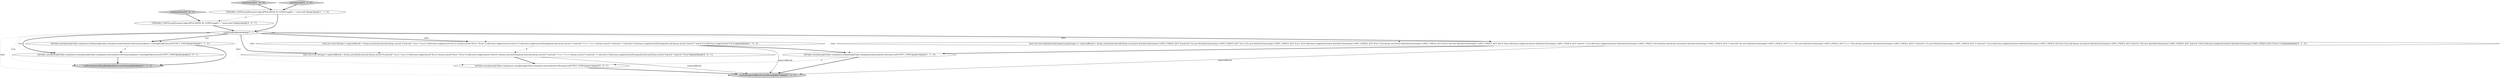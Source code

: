digraph {
6 [style = filled, label = "STREAMS_CONFIG.put(StreamsConfig.APPLICATION_ID_CONFIG,appID + \"-inner-left\")@@@3@@@['1', '1', '0']", fillcolor = white, shape = ellipse image = "AAA0AAABBB1BBB"];
0 [style = filled, label = "testOuterLeft['1', '0', '0']", fillcolor = lightgray, shape = diamond image = "AAA0AAABBB1BBB"];
10 [style = filled, label = "STREAMS_CONFIG.put(StreamsConfig.APPLICATION_ID_CONFIG,appID + \"-inner-outer\")@@@3@@@['0', '0', '1']", fillcolor = white, shape = ellipse image = "AAA0AAABBB3BBB"];
2 [style = filled, label = "leftTable.outerJoin(rightTable,valueJoiner).leftJoin(rightTable,valueJoiner,materialized).toStream().peek(new CountingPeek(true)).to(OUTPUT_TOPIC)@@@5@@@['1', '1', '0']", fillcolor = white, shape = ellipse image = "AAA0AAABBB1BBB"];
9 [style = filled, label = "testOuterLeft['0', '1', '0']", fillcolor = lightgray, shape = diamond image = "AAA0AAABBB2BBB"];
1 [style = filled, label = "runTest(expectedResult,storeName)@@@11@@@['1', '1', '1']", fillcolor = lightgray, shape = ellipse image = "AAA0AAABBB1BBB"];
13 [style = filled, label = "leftTable.outerJoin(rightTable,valueJoiner).outerJoin(rightTable,valueJoiner,materialized).toStream().to(OUTPUT_TOPIC)@@@10@@@['0', '0', '1']", fillcolor = white, shape = ellipse image = "AAA0AAABBB3BBB"];
4 [style = filled, label = "cacheEnabled@@@4@@@['1', '1', '1']", fillcolor = white, shape = diamond image = "AAA0AAABBB1BBB"];
7 [style = filled, label = "runTest(expectedFinalMultiJoinResult,storeName)@@@6@@@['1', '1', '1']", fillcolor = lightgray, shape = ellipse image = "AAA0AAABBB1BBB"];
3 [style = filled, label = "final List<List<String>> expectedResult = Arrays.asList(null,null,null,Arrays.asList(\"A-null-null\",\"A-a-a\",\"A-a-a\"),Collections.singletonList(\"B-a-a\"),Arrays.asList(\"B-b-b\",\"B-b-b\"),Collections.singletonList(\"null-b-b\"),Collections.singletonList((String)null),null,Arrays.asList(\"C-null-null\",\"C-c-c\",\"C-c-c\"),Arrays.asList(\"C-null-null\",\"C-null-null\"),Collections.singletonList((String)null),null,Arrays.asList(\"null-d-d\",\"null-d-d\"),Collections.singletonList(\"D-d-d\"))@@@9@@@['1', '0', '0']", fillcolor = white, shape = ellipse image = "AAA0AAABBB1BBB"];
5 [style = filled, label = "leftTable.outerJoin(rightTable,valueJoiner).leftJoin(rightTable,valueJoiner,materialized).toStream().to(OUTPUT_TOPIC)@@@10@@@['1', '1', '0']", fillcolor = white, shape = ellipse image = "AAA0AAABBB1BBB"];
11 [style = filled, label = "testOuterOuter['0', '0', '1']", fillcolor = lightgray, shape = diamond image = "AAA0AAABBB3BBB"];
14 [style = filled, label = "final List<List<String>> expectedResult = Arrays.asList(null,null,null,Arrays.asList(\"A-null-null\",\"A-a-a\",\"A-a-a\"),Collections.singletonList(\"B-a-a\"),Arrays.asList(\"B-b-b\",\"B-b-b\"),Collections.singletonList(\"null-b-b\"),Arrays.asList((String)null,null),null,Arrays.asList(\"C-null-null\",\"C-c-c\",\"C-c-c\"),Arrays.asList(\"C-null-null\",\"C-null-null\"),Collections.singletonList((String)null),null,null,Arrays.asList(\"null-d-d\",\"null-d-d\",\"D-d-d\"))@@@9@@@['0', '0', '1']", fillcolor = white, shape = ellipse image = "AAA0AAABBB3BBB"];
8 [style = filled, label = "final List<List<KeyValueTimestamp<Long,String>>> expectedResult = Arrays.asList(null,null,null,Arrays.asList(new KeyValueTimestamp<>(ANY_UNIQUE_KEY,\"A-null-null\",3L),new KeyValueTimestamp<>(ANY_UNIQUE_KEY,\"A-a-a\",4L),new KeyValueTimestamp<>(ANY_UNIQUE_KEY,\"A-a-a\",4L)),Collections.singletonList(new KeyValueTimestamp<>(ANY_UNIQUE_KEY,\"B-a-a\",5L)),Arrays.asList(new KeyValueTimestamp<>(ANY_UNIQUE_KEY,\"B-b-b\",6L),new KeyValueTimestamp<>(ANY_UNIQUE_KEY,\"B-b-b\",6L)),Collections.singletonList(new KeyValueTimestamp<>(ANY_UNIQUE_KEY,\"null-b-b\",7L)),Collections.singletonList(new KeyValueTimestamp<>(ANY_UNIQUE_KEY,null,8L)),null,Arrays.asList(new KeyValueTimestamp<>(ANY_UNIQUE_KEY,\"C-null-null\",9L),new KeyValueTimestamp<>(ANY_UNIQUE_KEY,\"C-c-c\",10L),new KeyValueTimestamp<>(ANY_UNIQUE_KEY,\"C-c-c\",10L)),Arrays.asList(new KeyValueTimestamp<>(ANY_UNIQUE_KEY,\"C-null-null\",11L),new KeyValueTimestamp<>(ANY_UNIQUE_KEY,\"C-null-null\",11L)),Collections.singletonList(new KeyValueTimestamp<>(ANY_UNIQUE_KEY,null,12L)),null,Arrays.asList(new KeyValueTimestamp<>(ANY_UNIQUE_KEY,\"null-d-d\",14L),new KeyValueTimestamp<>(ANY_UNIQUE_KEY,\"null-d-d\",14L)),Collections.singletonList(new KeyValueTimestamp<>(ANY_UNIQUE_KEY,\"D-d-d\",15L)))@@@9@@@['0', '1', '0']", fillcolor = white, shape = ellipse image = "AAA0AAABBB2BBB"];
12 [style = filled, label = "leftTable.outerJoin(rightTable,valueJoiner).outerJoin(rightTable,valueJoiner,materialized).toStream().peek(new CountingPeek(true)).to(OUTPUT_TOPIC)@@@5@@@['0', '0', '1']", fillcolor = white, shape = ellipse image = "AAA0AAABBB3BBB"];
5->13 [style = dashed, label="0"];
4->3 [style = bold, label=""];
4->14 [style = bold, label=""];
4->14 [style = dotted, label="false"];
0->6 [style = bold, label=""];
3->1 [style = solid, label="expectedResult"];
4->5 [style = dotted, label="false"];
4->7 [style = dotted, label="true"];
4->3 [style = dotted, label="false"];
4->2 [style = bold, label=""];
4->13 [style = dotted, label="false"];
4->8 [style = dotted, label="false"];
12->7 [style = bold, label=""];
13->1 [style = bold, label=""];
9->6 [style = bold, label=""];
6->10 [style = dashed, label="0"];
6->4 [style = bold, label=""];
5->1 [style = bold, label=""];
14->1 [style = solid, label="expectedResult"];
3->5 [style = bold, label=""];
2->12 [style = dashed, label="0"];
8->5 [style = bold, label=""];
11->10 [style = bold, label=""];
10->4 [style = bold, label=""];
4->12 [style = bold, label=""];
4->8 [style = bold, label=""];
4->1 [style = dotted, label="false"];
2->7 [style = bold, label=""];
14->13 [style = bold, label=""];
3->14 [style = dashed, label="0"];
4->12 [style = dotted, label="true"];
4->2 [style = dotted, label="true"];
8->1 [style = solid, label="expectedResult"];
}
